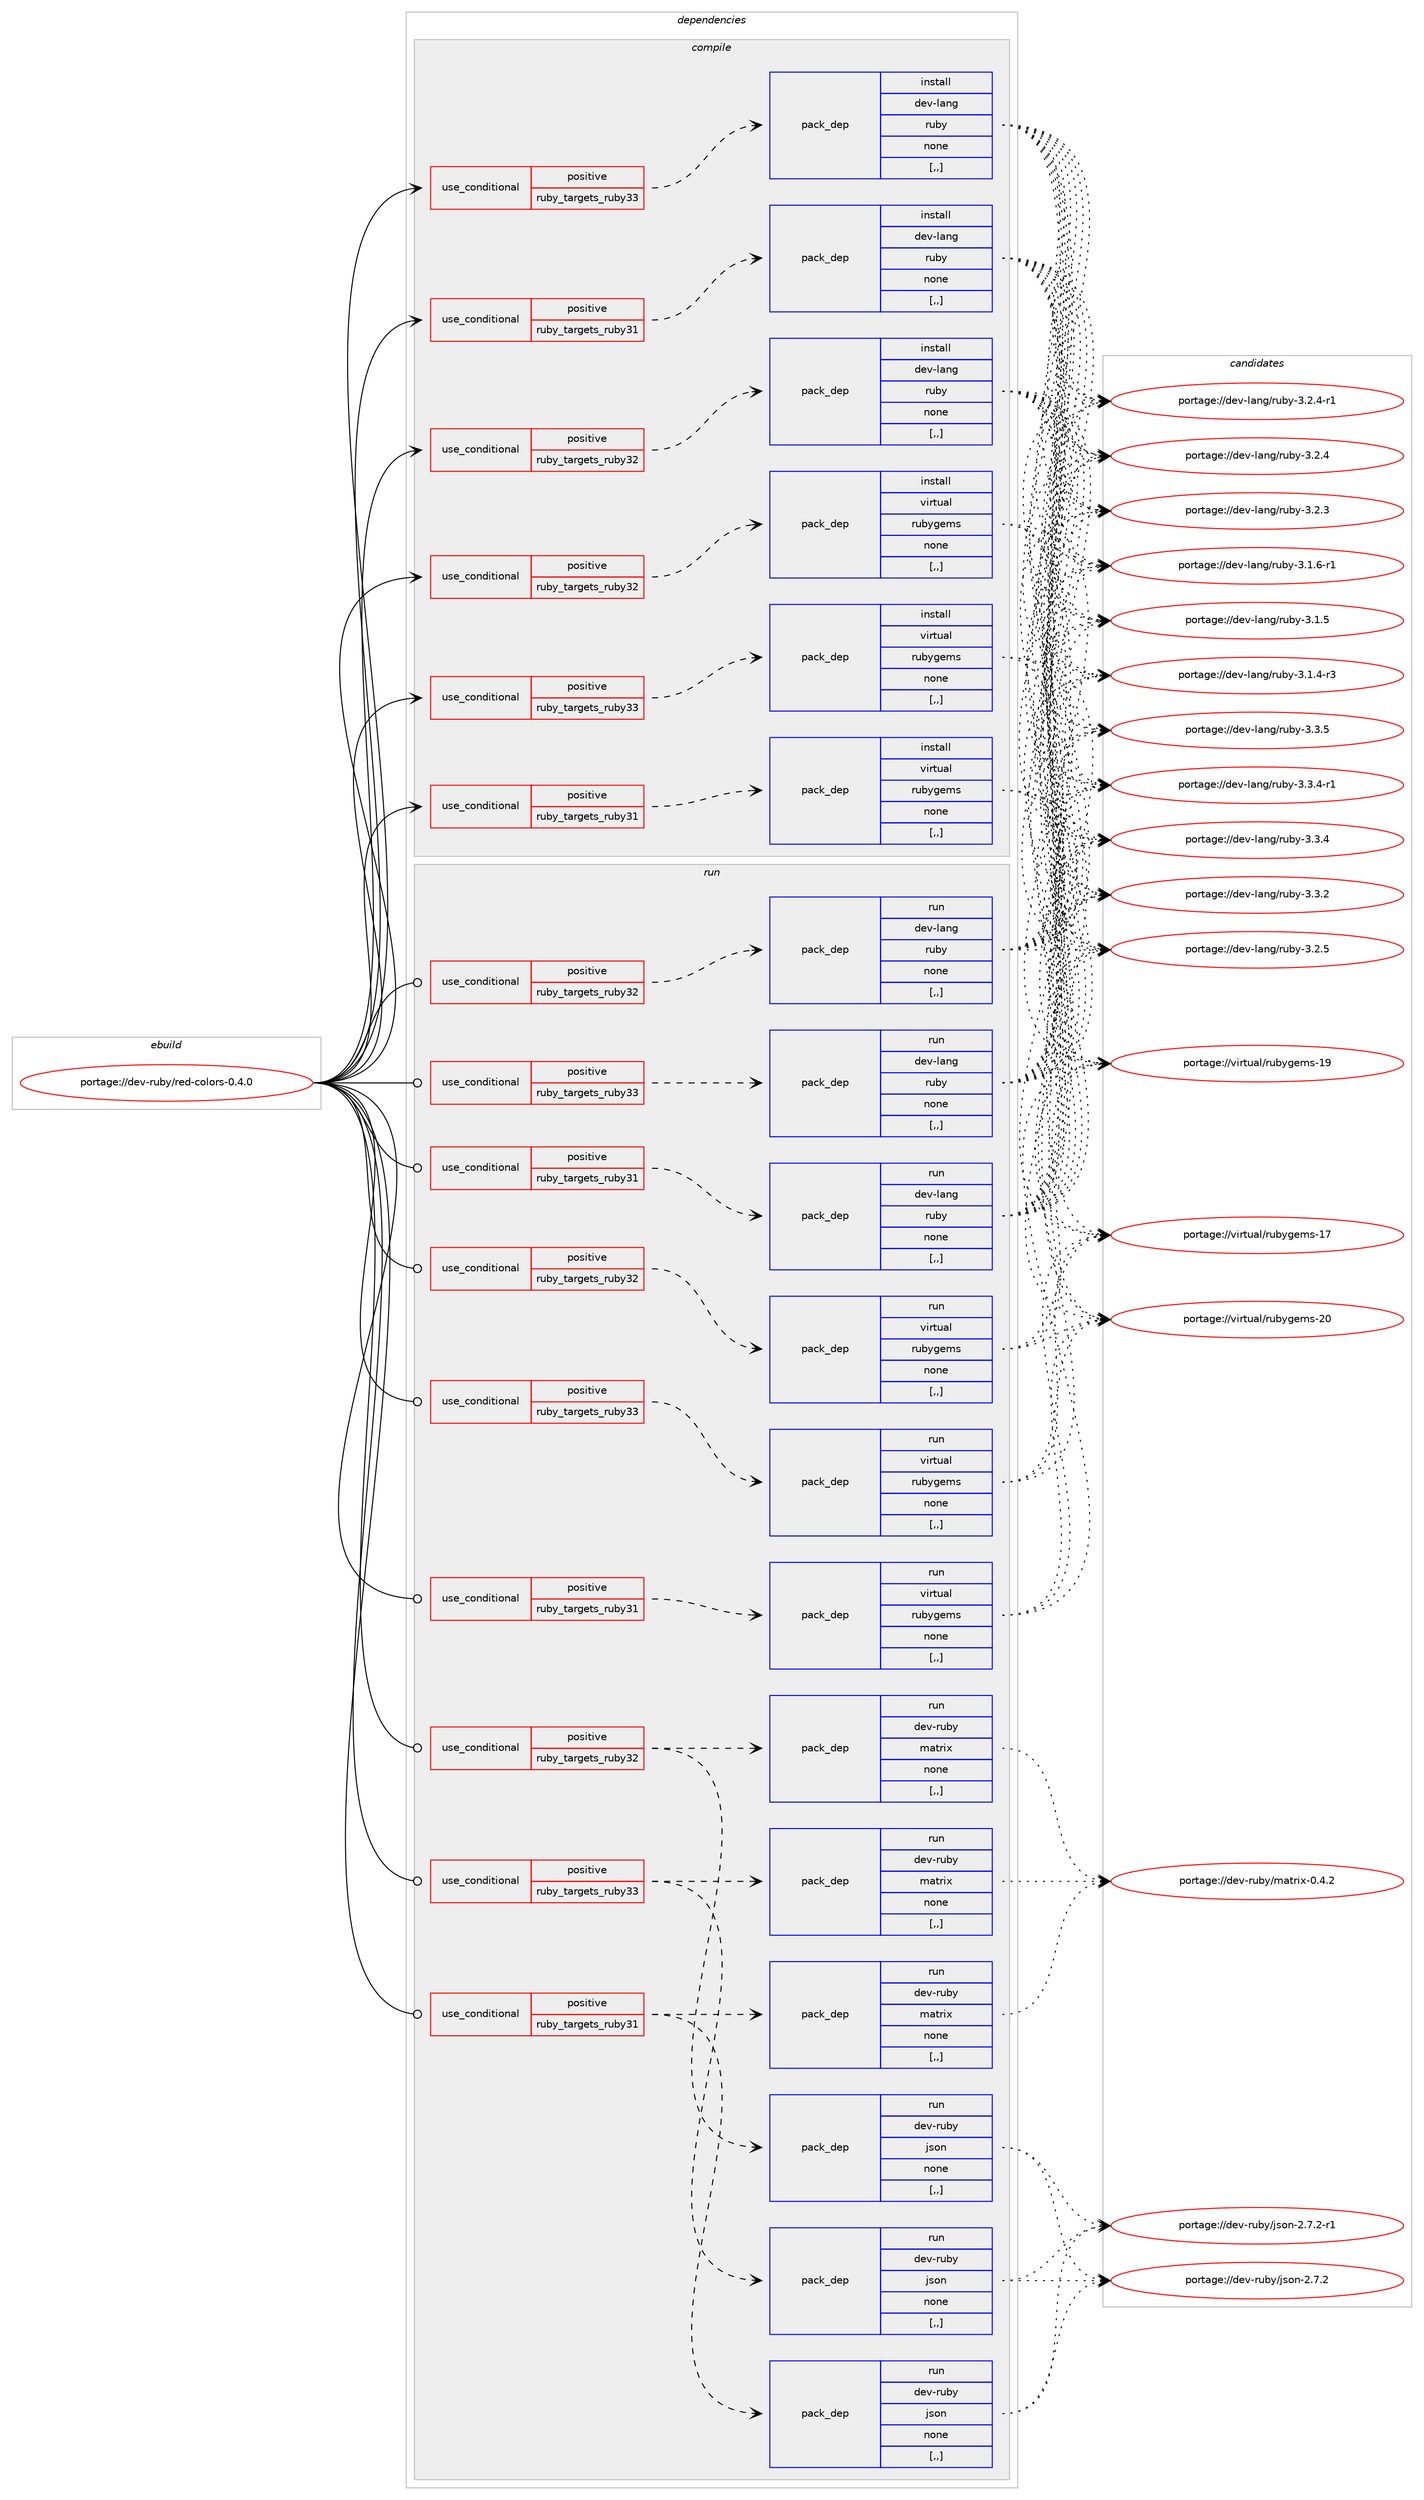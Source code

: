 digraph prolog {

# *************
# Graph options
# *************

newrank=true;
concentrate=true;
compound=true;
graph [rankdir=LR,fontname=Helvetica,fontsize=10,ranksep=1.5];#, ranksep=2.5, nodesep=0.2];
edge  [arrowhead=vee];
node  [fontname=Helvetica,fontsize=10];

# **********
# The ebuild
# **********

subgraph cluster_leftcol {
color=gray;
label=<<i>ebuild</i>>;
id [label="portage://dev-ruby/red-colors-0.4.0", color=red, width=4, href="../dev-ruby/red-colors-0.4.0.svg"];
}

# ****************
# The dependencies
# ****************

subgraph cluster_midcol {
color=gray;
label=<<i>dependencies</i>>;
subgraph cluster_compile {
fillcolor="#eeeeee";
style=filled;
label=<<i>compile</i>>;
subgraph cond185248 {
dependency694184 [label=<<TABLE BORDER="0" CELLBORDER="1" CELLSPACING="0" CELLPADDING="4"><TR><TD ROWSPAN="3" CELLPADDING="10">use_conditional</TD></TR><TR><TD>positive</TD></TR><TR><TD>ruby_targets_ruby31</TD></TR></TABLE>>, shape=none, color=red];
subgraph pack503985 {
dependency694185 [label=<<TABLE BORDER="0" CELLBORDER="1" CELLSPACING="0" CELLPADDING="4" WIDTH="220"><TR><TD ROWSPAN="6" CELLPADDING="30">pack_dep</TD></TR><TR><TD WIDTH="110">install</TD></TR><TR><TD>dev-lang</TD></TR><TR><TD>ruby</TD></TR><TR><TD>none</TD></TR><TR><TD>[,,]</TD></TR></TABLE>>, shape=none, color=blue];
}
dependency694184:e -> dependency694185:w [weight=20,style="dashed",arrowhead="vee"];
}
id:e -> dependency694184:w [weight=20,style="solid",arrowhead="vee"];
subgraph cond185249 {
dependency694186 [label=<<TABLE BORDER="0" CELLBORDER="1" CELLSPACING="0" CELLPADDING="4"><TR><TD ROWSPAN="3" CELLPADDING="10">use_conditional</TD></TR><TR><TD>positive</TD></TR><TR><TD>ruby_targets_ruby31</TD></TR></TABLE>>, shape=none, color=red];
subgraph pack503986 {
dependency694187 [label=<<TABLE BORDER="0" CELLBORDER="1" CELLSPACING="0" CELLPADDING="4" WIDTH="220"><TR><TD ROWSPAN="6" CELLPADDING="30">pack_dep</TD></TR><TR><TD WIDTH="110">install</TD></TR><TR><TD>virtual</TD></TR><TR><TD>rubygems</TD></TR><TR><TD>none</TD></TR><TR><TD>[,,]</TD></TR></TABLE>>, shape=none, color=blue];
}
dependency694186:e -> dependency694187:w [weight=20,style="dashed",arrowhead="vee"];
}
id:e -> dependency694186:w [weight=20,style="solid",arrowhead="vee"];
subgraph cond185250 {
dependency694188 [label=<<TABLE BORDER="0" CELLBORDER="1" CELLSPACING="0" CELLPADDING="4"><TR><TD ROWSPAN="3" CELLPADDING="10">use_conditional</TD></TR><TR><TD>positive</TD></TR><TR><TD>ruby_targets_ruby32</TD></TR></TABLE>>, shape=none, color=red];
subgraph pack503987 {
dependency694189 [label=<<TABLE BORDER="0" CELLBORDER="1" CELLSPACING="0" CELLPADDING="4" WIDTH="220"><TR><TD ROWSPAN="6" CELLPADDING="30">pack_dep</TD></TR><TR><TD WIDTH="110">install</TD></TR><TR><TD>dev-lang</TD></TR><TR><TD>ruby</TD></TR><TR><TD>none</TD></TR><TR><TD>[,,]</TD></TR></TABLE>>, shape=none, color=blue];
}
dependency694188:e -> dependency694189:w [weight=20,style="dashed",arrowhead="vee"];
}
id:e -> dependency694188:w [weight=20,style="solid",arrowhead="vee"];
subgraph cond185251 {
dependency694190 [label=<<TABLE BORDER="0" CELLBORDER="1" CELLSPACING="0" CELLPADDING="4"><TR><TD ROWSPAN="3" CELLPADDING="10">use_conditional</TD></TR><TR><TD>positive</TD></TR><TR><TD>ruby_targets_ruby32</TD></TR></TABLE>>, shape=none, color=red];
subgraph pack503988 {
dependency694191 [label=<<TABLE BORDER="0" CELLBORDER="1" CELLSPACING="0" CELLPADDING="4" WIDTH="220"><TR><TD ROWSPAN="6" CELLPADDING="30">pack_dep</TD></TR><TR><TD WIDTH="110">install</TD></TR><TR><TD>virtual</TD></TR><TR><TD>rubygems</TD></TR><TR><TD>none</TD></TR><TR><TD>[,,]</TD></TR></TABLE>>, shape=none, color=blue];
}
dependency694190:e -> dependency694191:w [weight=20,style="dashed",arrowhead="vee"];
}
id:e -> dependency694190:w [weight=20,style="solid",arrowhead="vee"];
subgraph cond185252 {
dependency694192 [label=<<TABLE BORDER="0" CELLBORDER="1" CELLSPACING="0" CELLPADDING="4"><TR><TD ROWSPAN="3" CELLPADDING="10">use_conditional</TD></TR><TR><TD>positive</TD></TR><TR><TD>ruby_targets_ruby33</TD></TR></TABLE>>, shape=none, color=red];
subgraph pack503989 {
dependency694193 [label=<<TABLE BORDER="0" CELLBORDER="1" CELLSPACING="0" CELLPADDING="4" WIDTH="220"><TR><TD ROWSPAN="6" CELLPADDING="30">pack_dep</TD></TR><TR><TD WIDTH="110">install</TD></TR><TR><TD>dev-lang</TD></TR><TR><TD>ruby</TD></TR><TR><TD>none</TD></TR><TR><TD>[,,]</TD></TR></TABLE>>, shape=none, color=blue];
}
dependency694192:e -> dependency694193:w [weight=20,style="dashed",arrowhead="vee"];
}
id:e -> dependency694192:w [weight=20,style="solid",arrowhead="vee"];
subgraph cond185253 {
dependency694194 [label=<<TABLE BORDER="0" CELLBORDER="1" CELLSPACING="0" CELLPADDING="4"><TR><TD ROWSPAN="3" CELLPADDING="10">use_conditional</TD></TR><TR><TD>positive</TD></TR><TR><TD>ruby_targets_ruby33</TD></TR></TABLE>>, shape=none, color=red];
subgraph pack503990 {
dependency694195 [label=<<TABLE BORDER="0" CELLBORDER="1" CELLSPACING="0" CELLPADDING="4" WIDTH="220"><TR><TD ROWSPAN="6" CELLPADDING="30">pack_dep</TD></TR><TR><TD WIDTH="110">install</TD></TR><TR><TD>virtual</TD></TR><TR><TD>rubygems</TD></TR><TR><TD>none</TD></TR><TR><TD>[,,]</TD></TR></TABLE>>, shape=none, color=blue];
}
dependency694194:e -> dependency694195:w [weight=20,style="dashed",arrowhead="vee"];
}
id:e -> dependency694194:w [weight=20,style="solid",arrowhead="vee"];
}
subgraph cluster_compileandrun {
fillcolor="#eeeeee";
style=filled;
label=<<i>compile and run</i>>;
}
subgraph cluster_run {
fillcolor="#eeeeee";
style=filled;
label=<<i>run</i>>;
subgraph cond185254 {
dependency694196 [label=<<TABLE BORDER="0" CELLBORDER="1" CELLSPACING="0" CELLPADDING="4"><TR><TD ROWSPAN="3" CELLPADDING="10">use_conditional</TD></TR><TR><TD>positive</TD></TR><TR><TD>ruby_targets_ruby31</TD></TR></TABLE>>, shape=none, color=red];
subgraph pack503991 {
dependency694197 [label=<<TABLE BORDER="0" CELLBORDER="1" CELLSPACING="0" CELLPADDING="4" WIDTH="220"><TR><TD ROWSPAN="6" CELLPADDING="30">pack_dep</TD></TR><TR><TD WIDTH="110">run</TD></TR><TR><TD>dev-lang</TD></TR><TR><TD>ruby</TD></TR><TR><TD>none</TD></TR><TR><TD>[,,]</TD></TR></TABLE>>, shape=none, color=blue];
}
dependency694196:e -> dependency694197:w [weight=20,style="dashed",arrowhead="vee"];
}
id:e -> dependency694196:w [weight=20,style="solid",arrowhead="odot"];
subgraph cond185255 {
dependency694198 [label=<<TABLE BORDER="0" CELLBORDER="1" CELLSPACING="0" CELLPADDING="4"><TR><TD ROWSPAN="3" CELLPADDING="10">use_conditional</TD></TR><TR><TD>positive</TD></TR><TR><TD>ruby_targets_ruby31</TD></TR></TABLE>>, shape=none, color=red];
subgraph pack503992 {
dependency694199 [label=<<TABLE BORDER="0" CELLBORDER="1" CELLSPACING="0" CELLPADDING="4" WIDTH="220"><TR><TD ROWSPAN="6" CELLPADDING="30">pack_dep</TD></TR><TR><TD WIDTH="110">run</TD></TR><TR><TD>dev-ruby</TD></TR><TR><TD>json</TD></TR><TR><TD>none</TD></TR><TR><TD>[,,]</TD></TR></TABLE>>, shape=none, color=blue];
}
dependency694198:e -> dependency694199:w [weight=20,style="dashed",arrowhead="vee"];
subgraph pack503993 {
dependency694200 [label=<<TABLE BORDER="0" CELLBORDER="1" CELLSPACING="0" CELLPADDING="4" WIDTH="220"><TR><TD ROWSPAN="6" CELLPADDING="30">pack_dep</TD></TR><TR><TD WIDTH="110">run</TD></TR><TR><TD>dev-ruby</TD></TR><TR><TD>matrix</TD></TR><TR><TD>none</TD></TR><TR><TD>[,,]</TD></TR></TABLE>>, shape=none, color=blue];
}
dependency694198:e -> dependency694200:w [weight=20,style="dashed",arrowhead="vee"];
}
id:e -> dependency694198:w [weight=20,style="solid",arrowhead="odot"];
subgraph cond185256 {
dependency694201 [label=<<TABLE BORDER="0" CELLBORDER="1" CELLSPACING="0" CELLPADDING="4"><TR><TD ROWSPAN="3" CELLPADDING="10">use_conditional</TD></TR><TR><TD>positive</TD></TR><TR><TD>ruby_targets_ruby31</TD></TR></TABLE>>, shape=none, color=red];
subgraph pack503994 {
dependency694202 [label=<<TABLE BORDER="0" CELLBORDER="1" CELLSPACING="0" CELLPADDING="4" WIDTH="220"><TR><TD ROWSPAN="6" CELLPADDING="30">pack_dep</TD></TR><TR><TD WIDTH="110">run</TD></TR><TR><TD>virtual</TD></TR><TR><TD>rubygems</TD></TR><TR><TD>none</TD></TR><TR><TD>[,,]</TD></TR></TABLE>>, shape=none, color=blue];
}
dependency694201:e -> dependency694202:w [weight=20,style="dashed",arrowhead="vee"];
}
id:e -> dependency694201:w [weight=20,style="solid",arrowhead="odot"];
subgraph cond185257 {
dependency694203 [label=<<TABLE BORDER="0" CELLBORDER="1" CELLSPACING="0" CELLPADDING="4"><TR><TD ROWSPAN="3" CELLPADDING="10">use_conditional</TD></TR><TR><TD>positive</TD></TR><TR><TD>ruby_targets_ruby32</TD></TR></TABLE>>, shape=none, color=red];
subgraph pack503995 {
dependency694204 [label=<<TABLE BORDER="0" CELLBORDER="1" CELLSPACING="0" CELLPADDING="4" WIDTH="220"><TR><TD ROWSPAN="6" CELLPADDING="30">pack_dep</TD></TR><TR><TD WIDTH="110">run</TD></TR><TR><TD>dev-lang</TD></TR><TR><TD>ruby</TD></TR><TR><TD>none</TD></TR><TR><TD>[,,]</TD></TR></TABLE>>, shape=none, color=blue];
}
dependency694203:e -> dependency694204:w [weight=20,style="dashed",arrowhead="vee"];
}
id:e -> dependency694203:w [weight=20,style="solid",arrowhead="odot"];
subgraph cond185258 {
dependency694205 [label=<<TABLE BORDER="0" CELLBORDER="1" CELLSPACING="0" CELLPADDING="4"><TR><TD ROWSPAN="3" CELLPADDING="10">use_conditional</TD></TR><TR><TD>positive</TD></TR><TR><TD>ruby_targets_ruby32</TD></TR></TABLE>>, shape=none, color=red];
subgraph pack503996 {
dependency694206 [label=<<TABLE BORDER="0" CELLBORDER="1" CELLSPACING="0" CELLPADDING="4" WIDTH="220"><TR><TD ROWSPAN="6" CELLPADDING="30">pack_dep</TD></TR><TR><TD WIDTH="110">run</TD></TR><TR><TD>dev-ruby</TD></TR><TR><TD>json</TD></TR><TR><TD>none</TD></TR><TR><TD>[,,]</TD></TR></TABLE>>, shape=none, color=blue];
}
dependency694205:e -> dependency694206:w [weight=20,style="dashed",arrowhead="vee"];
subgraph pack503997 {
dependency694207 [label=<<TABLE BORDER="0" CELLBORDER="1" CELLSPACING="0" CELLPADDING="4" WIDTH="220"><TR><TD ROWSPAN="6" CELLPADDING="30">pack_dep</TD></TR><TR><TD WIDTH="110">run</TD></TR><TR><TD>dev-ruby</TD></TR><TR><TD>matrix</TD></TR><TR><TD>none</TD></TR><TR><TD>[,,]</TD></TR></TABLE>>, shape=none, color=blue];
}
dependency694205:e -> dependency694207:w [weight=20,style="dashed",arrowhead="vee"];
}
id:e -> dependency694205:w [weight=20,style="solid",arrowhead="odot"];
subgraph cond185259 {
dependency694208 [label=<<TABLE BORDER="0" CELLBORDER="1" CELLSPACING="0" CELLPADDING="4"><TR><TD ROWSPAN="3" CELLPADDING="10">use_conditional</TD></TR><TR><TD>positive</TD></TR><TR><TD>ruby_targets_ruby32</TD></TR></TABLE>>, shape=none, color=red];
subgraph pack503998 {
dependency694209 [label=<<TABLE BORDER="0" CELLBORDER="1" CELLSPACING="0" CELLPADDING="4" WIDTH="220"><TR><TD ROWSPAN="6" CELLPADDING="30">pack_dep</TD></TR><TR><TD WIDTH="110">run</TD></TR><TR><TD>virtual</TD></TR><TR><TD>rubygems</TD></TR><TR><TD>none</TD></TR><TR><TD>[,,]</TD></TR></TABLE>>, shape=none, color=blue];
}
dependency694208:e -> dependency694209:w [weight=20,style="dashed",arrowhead="vee"];
}
id:e -> dependency694208:w [weight=20,style="solid",arrowhead="odot"];
subgraph cond185260 {
dependency694210 [label=<<TABLE BORDER="0" CELLBORDER="1" CELLSPACING="0" CELLPADDING="4"><TR><TD ROWSPAN="3" CELLPADDING="10">use_conditional</TD></TR><TR><TD>positive</TD></TR><TR><TD>ruby_targets_ruby33</TD></TR></TABLE>>, shape=none, color=red];
subgraph pack503999 {
dependency694211 [label=<<TABLE BORDER="0" CELLBORDER="1" CELLSPACING="0" CELLPADDING="4" WIDTH="220"><TR><TD ROWSPAN="6" CELLPADDING="30">pack_dep</TD></TR><TR><TD WIDTH="110">run</TD></TR><TR><TD>dev-lang</TD></TR><TR><TD>ruby</TD></TR><TR><TD>none</TD></TR><TR><TD>[,,]</TD></TR></TABLE>>, shape=none, color=blue];
}
dependency694210:e -> dependency694211:w [weight=20,style="dashed",arrowhead="vee"];
}
id:e -> dependency694210:w [weight=20,style="solid",arrowhead="odot"];
subgraph cond185261 {
dependency694212 [label=<<TABLE BORDER="0" CELLBORDER="1" CELLSPACING="0" CELLPADDING="4"><TR><TD ROWSPAN="3" CELLPADDING="10">use_conditional</TD></TR><TR><TD>positive</TD></TR><TR><TD>ruby_targets_ruby33</TD></TR></TABLE>>, shape=none, color=red];
subgraph pack504000 {
dependency694213 [label=<<TABLE BORDER="0" CELLBORDER="1" CELLSPACING="0" CELLPADDING="4" WIDTH="220"><TR><TD ROWSPAN="6" CELLPADDING="30">pack_dep</TD></TR><TR><TD WIDTH="110">run</TD></TR><TR><TD>dev-ruby</TD></TR><TR><TD>json</TD></TR><TR><TD>none</TD></TR><TR><TD>[,,]</TD></TR></TABLE>>, shape=none, color=blue];
}
dependency694212:e -> dependency694213:w [weight=20,style="dashed",arrowhead="vee"];
subgraph pack504001 {
dependency694214 [label=<<TABLE BORDER="0" CELLBORDER="1" CELLSPACING="0" CELLPADDING="4" WIDTH="220"><TR><TD ROWSPAN="6" CELLPADDING="30">pack_dep</TD></TR><TR><TD WIDTH="110">run</TD></TR><TR><TD>dev-ruby</TD></TR><TR><TD>matrix</TD></TR><TR><TD>none</TD></TR><TR><TD>[,,]</TD></TR></TABLE>>, shape=none, color=blue];
}
dependency694212:e -> dependency694214:w [weight=20,style="dashed",arrowhead="vee"];
}
id:e -> dependency694212:w [weight=20,style="solid",arrowhead="odot"];
subgraph cond185262 {
dependency694215 [label=<<TABLE BORDER="0" CELLBORDER="1" CELLSPACING="0" CELLPADDING="4"><TR><TD ROWSPAN="3" CELLPADDING="10">use_conditional</TD></TR><TR><TD>positive</TD></TR><TR><TD>ruby_targets_ruby33</TD></TR></TABLE>>, shape=none, color=red];
subgraph pack504002 {
dependency694216 [label=<<TABLE BORDER="0" CELLBORDER="1" CELLSPACING="0" CELLPADDING="4" WIDTH="220"><TR><TD ROWSPAN="6" CELLPADDING="30">pack_dep</TD></TR><TR><TD WIDTH="110">run</TD></TR><TR><TD>virtual</TD></TR><TR><TD>rubygems</TD></TR><TR><TD>none</TD></TR><TR><TD>[,,]</TD></TR></TABLE>>, shape=none, color=blue];
}
dependency694215:e -> dependency694216:w [weight=20,style="dashed",arrowhead="vee"];
}
id:e -> dependency694215:w [weight=20,style="solid",arrowhead="odot"];
}
}

# **************
# The candidates
# **************

subgraph cluster_choices {
rank=same;
color=gray;
label=<<i>candidates</i>>;

subgraph choice503985 {
color=black;
nodesep=1;
choice10010111845108971101034711411798121455146514653 [label="portage://dev-lang/ruby-3.3.5", color=red, width=4,href="../dev-lang/ruby-3.3.5.svg"];
choice100101118451089711010347114117981214551465146524511449 [label="portage://dev-lang/ruby-3.3.4-r1", color=red, width=4,href="../dev-lang/ruby-3.3.4-r1.svg"];
choice10010111845108971101034711411798121455146514652 [label="portage://dev-lang/ruby-3.3.4", color=red, width=4,href="../dev-lang/ruby-3.3.4.svg"];
choice10010111845108971101034711411798121455146514650 [label="portage://dev-lang/ruby-3.3.2", color=red, width=4,href="../dev-lang/ruby-3.3.2.svg"];
choice10010111845108971101034711411798121455146504653 [label="portage://dev-lang/ruby-3.2.5", color=red, width=4,href="../dev-lang/ruby-3.2.5.svg"];
choice100101118451089711010347114117981214551465046524511449 [label="portage://dev-lang/ruby-3.2.4-r1", color=red, width=4,href="../dev-lang/ruby-3.2.4-r1.svg"];
choice10010111845108971101034711411798121455146504652 [label="portage://dev-lang/ruby-3.2.4", color=red, width=4,href="../dev-lang/ruby-3.2.4.svg"];
choice10010111845108971101034711411798121455146504651 [label="portage://dev-lang/ruby-3.2.3", color=red, width=4,href="../dev-lang/ruby-3.2.3.svg"];
choice100101118451089711010347114117981214551464946544511449 [label="portage://dev-lang/ruby-3.1.6-r1", color=red, width=4,href="../dev-lang/ruby-3.1.6-r1.svg"];
choice10010111845108971101034711411798121455146494653 [label="portage://dev-lang/ruby-3.1.5", color=red, width=4,href="../dev-lang/ruby-3.1.5.svg"];
choice100101118451089711010347114117981214551464946524511451 [label="portage://dev-lang/ruby-3.1.4-r3", color=red, width=4,href="../dev-lang/ruby-3.1.4-r3.svg"];
dependency694185:e -> choice10010111845108971101034711411798121455146514653:w [style=dotted,weight="100"];
dependency694185:e -> choice100101118451089711010347114117981214551465146524511449:w [style=dotted,weight="100"];
dependency694185:e -> choice10010111845108971101034711411798121455146514652:w [style=dotted,weight="100"];
dependency694185:e -> choice10010111845108971101034711411798121455146514650:w [style=dotted,weight="100"];
dependency694185:e -> choice10010111845108971101034711411798121455146504653:w [style=dotted,weight="100"];
dependency694185:e -> choice100101118451089711010347114117981214551465046524511449:w [style=dotted,weight="100"];
dependency694185:e -> choice10010111845108971101034711411798121455146504652:w [style=dotted,weight="100"];
dependency694185:e -> choice10010111845108971101034711411798121455146504651:w [style=dotted,weight="100"];
dependency694185:e -> choice100101118451089711010347114117981214551464946544511449:w [style=dotted,weight="100"];
dependency694185:e -> choice10010111845108971101034711411798121455146494653:w [style=dotted,weight="100"];
dependency694185:e -> choice100101118451089711010347114117981214551464946524511451:w [style=dotted,weight="100"];
}
subgraph choice503986 {
color=black;
nodesep=1;
choice118105114116117971084711411798121103101109115455048 [label="portage://virtual/rubygems-20", color=red, width=4,href="../virtual/rubygems-20.svg"];
choice118105114116117971084711411798121103101109115454957 [label="portage://virtual/rubygems-19", color=red, width=4,href="../virtual/rubygems-19.svg"];
choice118105114116117971084711411798121103101109115454955 [label="portage://virtual/rubygems-17", color=red, width=4,href="../virtual/rubygems-17.svg"];
dependency694187:e -> choice118105114116117971084711411798121103101109115455048:w [style=dotted,weight="100"];
dependency694187:e -> choice118105114116117971084711411798121103101109115454957:w [style=dotted,weight="100"];
dependency694187:e -> choice118105114116117971084711411798121103101109115454955:w [style=dotted,weight="100"];
}
subgraph choice503987 {
color=black;
nodesep=1;
choice10010111845108971101034711411798121455146514653 [label="portage://dev-lang/ruby-3.3.5", color=red, width=4,href="../dev-lang/ruby-3.3.5.svg"];
choice100101118451089711010347114117981214551465146524511449 [label="portage://dev-lang/ruby-3.3.4-r1", color=red, width=4,href="../dev-lang/ruby-3.3.4-r1.svg"];
choice10010111845108971101034711411798121455146514652 [label="portage://dev-lang/ruby-3.3.4", color=red, width=4,href="../dev-lang/ruby-3.3.4.svg"];
choice10010111845108971101034711411798121455146514650 [label="portage://dev-lang/ruby-3.3.2", color=red, width=4,href="../dev-lang/ruby-3.3.2.svg"];
choice10010111845108971101034711411798121455146504653 [label="portage://dev-lang/ruby-3.2.5", color=red, width=4,href="../dev-lang/ruby-3.2.5.svg"];
choice100101118451089711010347114117981214551465046524511449 [label="portage://dev-lang/ruby-3.2.4-r1", color=red, width=4,href="../dev-lang/ruby-3.2.4-r1.svg"];
choice10010111845108971101034711411798121455146504652 [label="portage://dev-lang/ruby-3.2.4", color=red, width=4,href="../dev-lang/ruby-3.2.4.svg"];
choice10010111845108971101034711411798121455146504651 [label="portage://dev-lang/ruby-3.2.3", color=red, width=4,href="../dev-lang/ruby-3.2.3.svg"];
choice100101118451089711010347114117981214551464946544511449 [label="portage://dev-lang/ruby-3.1.6-r1", color=red, width=4,href="../dev-lang/ruby-3.1.6-r1.svg"];
choice10010111845108971101034711411798121455146494653 [label="portage://dev-lang/ruby-3.1.5", color=red, width=4,href="../dev-lang/ruby-3.1.5.svg"];
choice100101118451089711010347114117981214551464946524511451 [label="portage://dev-lang/ruby-3.1.4-r3", color=red, width=4,href="../dev-lang/ruby-3.1.4-r3.svg"];
dependency694189:e -> choice10010111845108971101034711411798121455146514653:w [style=dotted,weight="100"];
dependency694189:e -> choice100101118451089711010347114117981214551465146524511449:w [style=dotted,weight="100"];
dependency694189:e -> choice10010111845108971101034711411798121455146514652:w [style=dotted,weight="100"];
dependency694189:e -> choice10010111845108971101034711411798121455146514650:w [style=dotted,weight="100"];
dependency694189:e -> choice10010111845108971101034711411798121455146504653:w [style=dotted,weight="100"];
dependency694189:e -> choice100101118451089711010347114117981214551465046524511449:w [style=dotted,weight="100"];
dependency694189:e -> choice10010111845108971101034711411798121455146504652:w [style=dotted,weight="100"];
dependency694189:e -> choice10010111845108971101034711411798121455146504651:w [style=dotted,weight="100"];
dependency694189:e -> choice100101118451089711010347114117981214551464946544511449:w [style=dotted,weight="100"];
dependency694189:e -> choice10010111845108971101034711411798121455146494653:w [style=dotted,weight="100"];
dependency694189:e -> choice100101118451089711010347114117981214551464946524511451:w [style=dotted,weight="100"];
}
subgraph choice503988 {
color=black;
nodesep=1;
choice118105114116117971084711411798121103101109115455048 [label="portage://virtual/rubygems-20", color=red, width=4,href="../virtual/rubygems-20.svg"];
choice118105114116117971084711411798121103101109115454957 [label="portage://virtual/rubygems-19", color=red, width=4,href="../virtual/rubygems-19.svg"];
choice118105114116117971084711411798121103101109115454955 [label="portage://virtual/rubygems-17", color=red, width=4,href="../virtual/rubygems-17.svg"];
dependency694191:e -> choice118105114116117971084711411798121103101109115455048:w [style=dotted,weight="100"];
dependency694191:e -> choice118105114116117971084711411798121103101109115454957:w [style=dotted,weight="100"];
dependency694191:e -> choice118105114116117971084711411798121103101109115454955:w [style=dotted,weight="100"];
}
subgraph choice503989 {
color=black;
nodesep=1;
choice10010111845108971101034711411798121455146514653 [label="portage://dev-lang/ruby-3.3.5", color=red, width=4,href="../dev-lang/ruby-3.3.5.svg"];
choice100101118451089711010347114117981214551465146524511449 [label="portage://dev-lang/ruby-3.3.4-r1", color=red, width=4,href="../dev-lang/ruby-3.3.4-r1.svg"];
choice10010111845108971101034711411798121455146514652 [label="portage://dev-lang/ruby-3.3.4", color=red, width=4,href="../dev-lang/ruby-3.3.4.svg"];
choice10010111845108971101034711411798121455146514650 [label="portage://dev-lang/ruby-3.3.2", color=red, width=4,href="../dev-lang/ruby-3.3.2.svg"];
choice10010111845108971101034711411798121455146504653 [label="portage://dev-lang/ruby-3.2.5", color=red, width=4,href="../dev-lang/ruby-3.2.5.svg"];
choice100101118451089711010347114117981214551465046524511449 [label="portage://dev-lang/ruby-3.2.4-r1", color=red, width=4,href="../dev-lang/ruby-3.2.4-r1.svg"];
choice10010111845108971101034711411798121455146504652 [label="portage://dev-lang/ruby-3.2.4", color=red, width=4,href="../dev-lang/ruby-3.2.4.svg"];
choice10010111845108971101034711411798121455146504651 [label="portage://dev-lang/ruby-3.2.3", color=red, width=4,href="../dev-lang/ruby-3.2.3.svg"];
choice100101118451089711010347114117981214551464946544511449 [label="portage://dev-lang/ruby-3.1.6-r1", color=red, width=4,href="../dev-lang/ruby-3.1.6-r1.svg"];
choice10010111845108971101034711411798121455146494653 [label="portage://dev-lang/ruby-3.1.5", color=red, width=4,href="../dev-lang/ruby-3.1.5.svg"];
choice100101118451089711010347114117981214551464946524511451 [label="portage://dev-lang/ruby-3.1.4-r3", color=red, width=4,href="../dev-lang/ruby-3.1.4-r3.svg"];
dependency694193:e -> choice10010111845108971101034711411798121455146514653:w [style=dotted,weight="100"];
dependency694193:e -> choice100101118451089711010347114117981214551465146524511449:w [style=dotted,weight="100"];
dependency694193:e -> choice10010111845108971101034711411798121455146514652:w [style=dotted,weight="100"];
dependency694193:e -> choice10010111845108971101034711411798121455146514650:w [style=dotted,weight="100"];
dependency694193:e -> choice10010111845108971101034711411798121455146504653:w [style=dotted,weight="100"];
dependency694193:e -> choice100101118451089711010347114117981214551465046524511449:w [style=dotted,weight="100"];
dependency694193:e -> choice10010111845108971101034711411798121455146504652:w [style=dotted,weight="100"];
dependency694193:e -> choice10010111845108971101034711411798121455146504651:w [style=dotted,weight="100"];
dependency694193:e -> choice100101118451089711010347114117981214551464946544511449:w [style=dotted,weight="100"];
dependency694193:e -> choice10010111845108971101034711411798121455146494653:w [style=dotted,weight="100"];
dependency694193:e -> choice100101118451089711010347114117981214551464946524511451:w [style=dotted,weight="100"];
}
subgraph choice503990 {
color=black;
nodesep=1;
choice118105114116117971084711411798121103101109115455048 [label="portage://virtual/rubygems-20", color=red, width=4,href="../virtual/rubygems-20.svg"];
choice118105114116117971084711411798121103101109115454957 [label="portage://virtual/rubygems-19", color=red, width=4,href="../virtual/rubygems-19.svg"];
choice118105114116117971084711411798121103101109115454955 [label="portage://virtual/rubygems-17", color=red, width=4,href="../virtual/rubygems-17.svg"];
dependency694195:e -> choice118105114116117971084711411798121103101109115455048:w [style=dotted,weight="100"];
dependency694195:e -> choice118105114116117971084711411798121103101109115454957:w [style=dotted,weight="100"];
dependency694195:e -> choice118105114116117971084711411798121103101109115454955:w [style=dotted,weight="100"];
}
subgraph choice503991 {
color=black;
nodesep=1;
choice10010111845108971101034711411798121455146514653 [label="portage://dev-lang/ruby-3.3.5", color=red, width=4,href="../dev-lang/ruby-3.3.5.svg"];
choice100101118451089711010347114117981214551465146524511449 [label="portage://dev-lang/ruby-3.3.4-r1", color=red, width=4,href="../dev-lang/ruby-3.3.4-r1.svg"];
choice10010111845108971101034711411798121455146514652 [label="portage://dev-lang/ruby-3.3.4", color=red, width=4,href="../dev-lang/ruby-3.3.4.svg"];
choice10010111845108971101034711411798121455146514650 [label="portage://dev-lang/ruby-3.3.2", color=red, width=4,href="../dev-lang/ruby-3.3.2.svg"];
choice10010111845108971101034711411798121455146504653 [label="portage://dev-lang/ruby-3.2.5", color=red, width=4,href="../dev-lang/ruby-3.2.5.svg"];
choice100101118451089711010347114117981214551465046524511449 [label="portage://dev-lang/ruby-3.2.4-r1", color=red, width=4,href="../dev-lang/ruby-3.2.4-r1.svg"];
choice10010111845108971101034711411798121455146504652 [label="portage://dev-lang/ruby-3.2.4", color=red, width=4,href="../dev-lang/ruby-3.2.4.svg"];
choice10010111845108971101034711411798121455146504651 [label="portage://dev-lang/ruby-3.2.3", color=red, width=4,href="../dev-lang/ruby-3.2.3.svg"];
choice100101118451089711010347114117981214551464946544511449 [label="portage://dev-lang/ruby-3.1.6-r1", color=red, width=4,href="../dev-lang/ruby-3.1.6-r1.svg"];
choice10010111845108971101034711411798121455146494653 [label="portage://dev-lang/ruby-3.1.5", color=red, width=4,href="../dev-lang/ruby-3.1.5.svg"];
choice100101118451089711010347114117981214551464946524511451 [label="portage://dev-lang/ruby-3.1.4-r3", color=red, width=4,href="../dev-lang/ruby-3.1.4-r3.svg"];
dependency694197:e -> choice10010111845108971101034711411798121455146514653:w [style=dotted,weight="100"];
dependency694197:e -> choice100101118451089711010347114117981214551465146524511449:w [style=dotted,weight="100"];
dependency694197:e -> choice10010111845108971101034711411798121455146514652:w [style=dotted,weight="100"];
dependency694197:e -> choice10010111845108971101034711411798121455146514650:w [style=dotted,weight="100"];
dependency694197:e -> choice10010111845108971101034711411798121455146504653:w [style=dotted,weight="100"];
dependency694197:e -> choice100101118451089711010347114117981214551465046524511449:w [style=dotted,weight="100"];
dependency694197:e -> choice10010111845108971101034711411798121455146504652:w [style=dotted,weight="100"];
dependency694197:e -> choice10010111845108971101034711411798121455146504651:w [style=dotted,weight="100"];
dependency694197:e -> choice100101118451089711010347114117981214551464946544511449:w [style=dotted,weight="100"];
dependency694197:e -> choice10010111845108971101034711411798121455146494653:w [style=dotted,weight="100"];
dependency694197:e -> choice100101118451089711010347114117981214551464946524511451:w [style=dotted,weight="100"];
}
subgraph choice503992 {
color=black;
nodesep=1;
choice1001011184511411798121471061151111104550465546504511449 [label="portage://dev-ruby/json-2.7.2-r1", color=red, width=4,href="../dev-ruby/json-2.7.2-r1.svg"];
choice100101118451141179812147106115111110455046554650 [label="portage://dev-ruby/json-2.7.2", color=red, width=4,href="../dev-ruby/json-2.7.2.svg"];
dependency694199:e -> choice1001011184511411798121471061151111104550465546504511449:w [style=dotted,weight="100"];
dependency694199:e -> choice100101118451141179812147106115111110455046554650:w [style=dotted,weight="100"];
}
subgraph choice503993 {
color=black;
nodesep=1;
choice10010111845114117981214710997116114105120454846524650 [label="portage://dev-ruby/matrix-0.4.2", color=red, width=4,href="../dev-ruby/matrix-0.4.2.svg"];
dependency694200:e -> choice10010111845114117981214710997116114105120454846524650:w [style=dotted,weight="100"];
}
subgraph choice503994 {
color=black;
nodesep=1;
choice118105114116117971084711411798121103101109115455048 [label="portage://virtual/rubygems-20", color=red, width=4,href="../virtual/rubygems-20.svg"];
choice118105114116117971084711411798121103101109115454957 [label="portage://virtual/rubygems-19", color=red, width=4,href="../virtual/rubygems-19.svg"];
choice118105114116117971084711411798121103101109115454955 [label="portage://virtual/rubygems-17", color=red, width=4,href="../virtual/rubygems-17.svg"];
dependency694202:e -> choice118105114116117971084711411798121103101109115455048:w [style=dotted,weight="100"];
dependency694202:e -> choice118105114116117971084711411798121103101109115454957:w [style=dotted,weight="100"];
dependency694202:e -> choice118105114116117971084711411798121103101109115454955:w [style=dotted,weight="100"];
}
subgraph choice503995 {
color=black;
nodesep=1;
choice10010111845108971101034711411798121455146514653 [label="portage://dev-lang/ruby-3.3.5", color=red, width=4,href="../dev-lang/ruby-3.3.5.svg"];
choice100101118451089711010347114117981214551465146524511449 [label="portage://dev-lang/ruby-3.3.4-r1", color=red, width=4,href="../dev-lang/ruby-3.3.4-r1.svg"];
choice10010111845108971101034711411798121455146514652 [label="portage://dev-lang/ruby-3.3.4", color=red, width=4,href="../dev-lang/ruby-3.3.4.svg"];
choice10010111845108971101034711411798121455146514650 [label="portage://dev-lang/ruby-3.3.2", color=red, width=4,href="../dev-lang/ruby-3.3.2.svg"];
choice10010111845108971101034711411798121455146504653 [label="portage://dev-lang/ruby-3.2.5", color=red, width=4,href="../dev-lang/ruby-3.2.5.svg"];
choice100101118451089711010347114117981214551465046524511449 [label="portage://dev-lang/ruby-3.2.4-r1", color=red, width=4,href="../dev-lang/ruby-3.2.4-r1.svg"];
choice10010111845108971101034711411798121455146504652 [label="portage://dev-lang/ruby-3.2.4", color=red, width=4,href="../dev-lang/ruby-3.2.4.svg"];
choice10010111845108971101034711411798121455146504651 [label="portage://dev-lang/ruby-3.2.3", color=red, width=4,href="../dev-lang/ruby-3.2.3.svg"];
choice100101118451089711010347114117981214551464946544511449 [label="portage://dev-lang/ruby-3.1.6-r1", color=red, width=4,href="../dev-lang/ruby-3.1.6-r1.svg"];
choice10010111845108971101034711411798121455146494653 [label="portage://dev-lang/ruby-3.1.5", color=red, width=4,href="../dev-lang/ruby-3.1.5.svg"];
choice100101118451089711010347114117981214551464946524511451 [label="portage://dev-lang/ruby-3.1.4-r3", color=red, width=4,href="../dev-lang/ruby-3.1.4-r3.svg"];
dependency694204:e -> choice10010111845108971101034711411798121455146514653:w [style=dotted,weight="100"];
dependency694204:e -> choice100101118451089711010347114117981214551465146524511449:w [style=dotted,weight="100"];
dependency694204:e -> choice10010111845108971101034711411798121455146514652:w [style=dotted,weight="100"];
dependency694204:e -> choice10010111845108971101034711411798121455146514650:w [style=dotted,weight="100"];
dependency694204:e -> choice10010111845108971101034711411798121455146504653:w [style=dotted,weight="100"];
dependency694204:e -> choice100101118451089711010347114117981214551465046524511449:w [style=dotted,weight="100"];
dependency694204:e -> choice10010111845108971101034711411798121455146504652:w [style=dotted,weight="100"];
dependency694204:e -> choice10010111845108971101034711411798121455146504651:w [style=dotted,weight="100"];
dependency694204:e -> choice100101118451089711010347114117981214551464946544511449:w [style=dotted,weight="100"];
dependency694204:e -> choice10010111845108971101034711411798121455146494653:w [style=dotted,weight="100"];
dependency694204:e -> choice100101118451089711010347114117981214551464946524511451:w [style=dotted,weight="100"];
}
subgraph choice503996 {
color=black;
nodesep=1;
choice1001011184511411798121471061151111104550465546504511449 [label="portage://dev-ruby/json-2.7.2-r1", color=red, width=4,href="../dev-ruby/json-2.7.2-r1.svg"];
choice100101118451141179812147106115111110455046554650 [label="portage://dev-ruby/json-2.7.2", color=red, width=4,href="../dev-ruby/json-2.7.2.svg"];
dependency694206:e -> choice1001011184511411798121471061151111104550465546504511449:w [style=dotted,weight="100"];
dependency694206:e -> choice100101118451141179812147106115111110455046554650:w [style=dotted,weight="100"];
}
subgraph choice503997 {
color=black;
nodesep=1;
choice10010111845114117981214710997116114105120454846524650 [label="portage://dev-ruby/matrix-0.4.2", color=red, width=4,href="../dev-ruby/matrix-0.4.2.svg"];
dependency694207:e -> choice10010111845114117981214710997116114105120454846524650:w [style=dotted,weight="100"];
}
subgraph choice503998 {
color=black;
nodesep=1;
choice118105114116117971084711411798121103101109115455048 [label="portage://virtual/rubygems-20", color=red, width=4,href="../virtual/rubygems-20.svg"];
choice118105114116117971084711411798121103101109115454957 [label="portage://virtual/rubygems-19", color=red, width=4,href="../virtual/rubygems-19.svg"];
choice118105114116117971084711411798121103101109115454955 [label="portage://virtual/rubygems-17", color=red, width=4,href="../virtual/rubygems-17.svg"];
dependency694209:e -> choice118105114116117971084711411798121103101109115455048:w [style=dotted,weight="100"];
dependency694209:e -> choice118105114116117971084711411798121103101109115454957:w [style=dotted,weight="100"];
dependency694209:e -> choice118105114116117971084711411798121103101109115454955:w [style=dotted,weight="100"];
}
subgraph choice503999 {
color=black;
nodesep=1;
choice10010111845108971101034711411798121455146514653 [label="portage://dev-lang/ruby-3.3.5", color=red, width=4,href="../dev-lang/ruby-3.3.5.svg"];
choice100101118451089711010347114117981214551465146524511449 [label="portage://dev-lang/ruby-3.3.4-r1", color=red, width=4,href="../dev-lang/ruby-3.3.4-r1.svg"];
choice10010111845108971101034711411798121455146514652 [label="portage://dev-lang/ruby-3.3.4", color=red, width=4,href="../dev-lang/ruby-3.3.4.svg"];
choice10010111845108971101034711411798121455146514650 [label="portage://dev-lang/ruby-3.3.2", color=red, width=4,href="../dev-lang/ruby-3.3.2.svg"];
choice10010111845108971101034711411798121455146504653 [label="portage://dev-lang/ruby-3.2.5", color=red, width=4,href="../dev-lang/ruby-3.2.5.svg"];
choice100101118451089711010347114117981214551465046524511449 [label="portage://dev-lang/ruby-3.2.4-r1", color=red, width=4,href="../dev-lang/ruby-3.2.4-r1.svg"];
choice10010111845108971101034711411798121455146504652 [label="portage://dev-lang/ruby-3.2.4", color=red, width=4,href="../dev-lang/ruby-3.2.4.svg"];
choice10010111845108971101034711411798121455146504651 [label="portage://dev-lang/ruby-3.2.3", color=red, width=4,href="../dev-lang/ruby-3.2.3.svg"];
choice100101118451089711010347114117981214551464946544511449 [label="portage://dev-lang/ruby-3.1.6-r1", color=red, width=4,href="../dev-lang/ruby-3.1.6-r1.svg"];
choice10010111845108971101034711411798121455146494653 [label="portage://dev-lang/ruby-3.1.5", color=red, width=4,href="../dev-lang/ruby-3.1.5.svg"];
choice100101118451089711010347114117981214551464946524511451 [label="portage://dev-lang/ruby-3.1.4-r3", color=red, width=4,href="../dev-lang/ruby-3.1.4-r3.svg"];
dependency694211:e -> choice10010111845108971101034711411798121455146514653:w [style=dotted,weight="100"];
dependency694211:e -> choice100101118451089711010347114117981214551465146524511449:w [style=dotted,weight="100"];
dependency694211:e -> choice10010111845108971101034711411798121455146514652:w [style=dotted,weight="100"];
dependency694211:e -> choice10010111845108971101034711411798121455146514650:w [style=dotted,weight="100"];
dependency694211:e -> choice10010111845108971101034711411798121455146504653:w [style=dotted,weight="100"];
dependency694211:e -> choice100101118451089711010347114117981214551465046524511449:w [style=dotted,weight="100"];
dependency694211:e -> choice10010111845108971101034711411798121455146504652:w [style=dotted,weight="100"];
dependency694211:e -> choice10010111845108971101034711411798121455146504651:w [style=dotted,weight="100"];
dependency694211:e -> choice100101118451089711010347114117981214551464946544511449:w [style=dotted,weight="100"];
dependency694211:e -> choice10010111845108971101034711411798121455146494653:w [style=dotted,weight="100"];
dependency694211:e -> choice100101118451089711010347114117981214551464946524511451:w [style=dotted,weight="100"];
}
subgraph choice504000 {
color=black;
nodesep=1;
choice1001011184511411798121471061151111104550465546504511449 [label="portage://dev-ruby/json-2.7.2-r1", color=red, width=4,href="../dev-ruby/json-2.7.2-r1.svg"];
choice100101118451141179812147106115111110455046554650 [label="portage://dev-ruby/json-2.7.2", color=red, width=4,href="../dev-ruby/json-2.7.2.svg"];
dependency694213:e -> choice1001011184511411798121471061151111104550465546504511449:w [style=dotted,weight="100"];
dependency694213:e -> choice100101118451141179812147106115111110455046554650:w [style=dotted,weight="100"];
}
subgraph choice504001 {
color=black;
nodesep=1;
choice10010111845114117981214710997116114105120454846524650 [label="portage://dev-ruby/matrix-0.4.2", color=red, width=4,href="../dev-ruby/matrix-0.4.2.svg"];
dependency694214:e -> choice10010111845114117981214710997116114105120454846524650:w [style=dotted,weight="100"];
}
subgraph choice504002 {
color=black;
nodesep=1;
choice118105114116117971084711411798121103101109115455048 [label="portage://virtual/rubygems-20", color=red, width=4,href="../virtual/rubygems-20.svg"];
choice118105114116117971084711411798121103101109115454957 [label="portage://virtual/rubygems-19", color=red, width=4,href="../virtual/rubygems-19.svg"];
choice118105114116117971084711411798121103101109115454955 [label="portage://virtual/rubygems-17", color=red, width=4,href="../virtual/rubygems-17.svg"];
dependency694216:e -> choice118105114116117971084711411798121103101109115455048:w [style=dotted,weight="100"];
dependency694216:e -> choice118105114116117971084711411798121103101109115454957:w [style=dotted,weight="100"];
dependency694216:e -> choice118105114116117971084711411798121103101109115454955:w [style=dotted,weight="100"];
}
}

}
